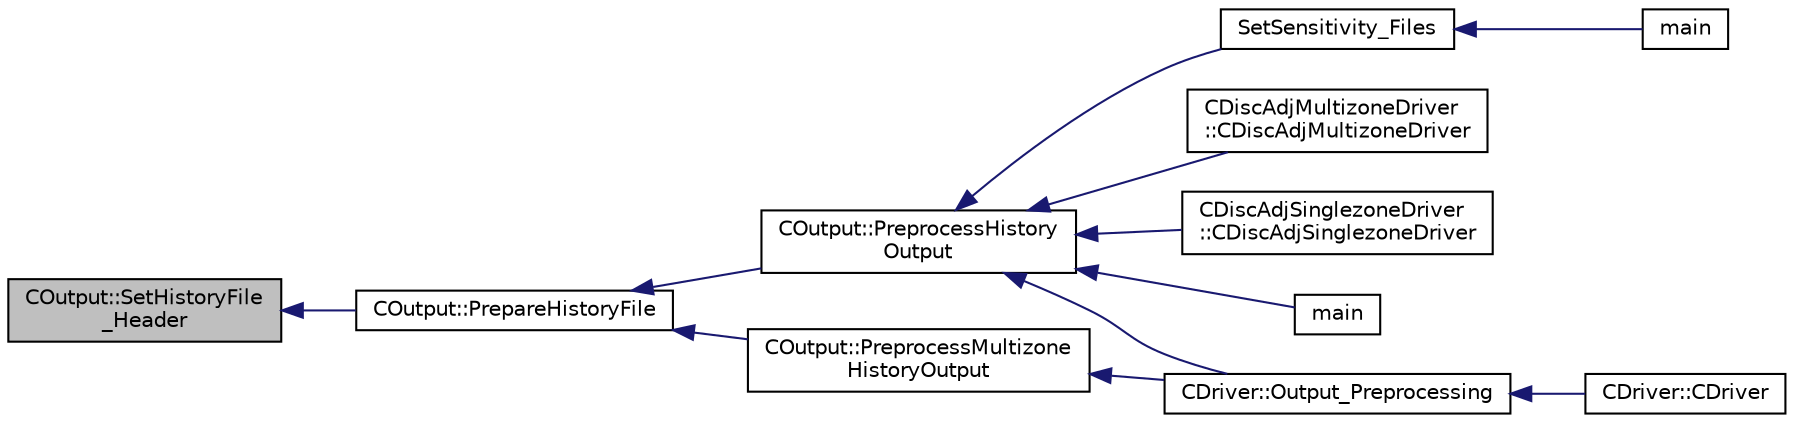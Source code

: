 digraph "COutput::SetHistoryFile_Header"
{
  edge [fontname="Helvetica",fontsize="10",labelfontname="Helvetica",labelfontsize="10"];
  node [fontname="Helvetica",fontsize="10",shape=record];
  rankdir="LR";
  Node829 [label="COutput::SetHistoryFile\l_Header",height=0.2,width=0.4,color="black", fillcolor="grey75", style="filled", fontcolor="black"];
  Node829 -> Node830 [dir="back",color="midnightblue",fontsize="10",style="solid",fontname="Helvetica"];
  Node830 [label="COutput::PrepareHistoryFile",height=0.2,width=0.4,color="black", fillcolor="white", style="filled",URL="$class_c_output.html#a3407b42ec9ed68db746446e34d17dc3e",tooltip="Open the history file and write the header. "];
  Node830 -> Node831 [dir="back",color="midnightblue",fontsize="10",style="solid",fontname="Helvetica"];
  Node831 [label="COutput::PreprocessHistory\lOutput",height=0.2,width=0.4,color="black", fillcolor="white", style="filled",URL="$class_c_output.html#afbd232d7c9236d1415382a195f6cff4e",tooltip="Preprocess the history output by setting the history fields and opening the history file..."];
  Node831 -> Node832 [dir="back",color="midnightblue",fontsize="10",style="solid",fontname="Helvetica"];
  Node832 [label="CDiscAdjMultizoneDriver\l::CDiscAdjMultizoneDriver",height=0.2,width=0.4,color="black", fillcolor="white", style="filled",URL="$class_c_disc_adj_multizone_driver.html#a4cfdd2d2d3b7cc7a40052d13d918da2f",tooltip="Constructor of the class. "];
  Node831 -> Node833 [dir="back",color="midnightblue",fontsize="10",style="solid",fontname="Helvetica"];
  Node833 [label="CDiscAdjSinglezoneDriver\l::CDiscAdjSinglezoneDriver",height=0.2,width=0.4,color="black", fillcolor="white", style="filled",URL="$class_c_disc_adj_singlezone_driver.html#a0194e68e223aeda2e78f09cc413079ac",tooltip="Constructor of the class. "];
  Node831 -> Node834 [dir="back",color="midnightblue",fontsize="10",style="solid",fontname="Helvetica"];
  Node834 [label="CDriver::Output_Preprocessing",height=0.2,width=0.4,color="black", fillcolor="white", style="filled",URL="$class_c_driver.html#a7ca93236effb813c3af9e00688659976",tooltip="Preprocess the output container. "];
  Node834 -> Node835 [dir="back",color="midnightblue",fontsize="10",style="solid",fontname="Helvetica"];
  Node835 [label="CDriver::CDriver",height=0.2,width=0.4,color="black", fillcolor="white", style="filled",URL="$class_c_driver.html#a3fca4a013a6efa9bbb38fe78a86b5f3d",tooltip="Constructor of the class. "];
  Node831 -> Node836 [dir="back",color="midnightblue",fontsize="10",style="solid",fontname="Helvetica"];
  Node836 [label="main",height=0.2,width=0.4,color="black", fillcolor="white", style="filled",URL="$_s_u2___d_e_f_8cpp.html#a0ddf1224851353fc92bfbff6f499fa97"];
  Node831 -> Node837 [dir="back",color="midnightblue",fontsize="10",style="solid",fontname="Helvetica"];
  Node837 [label="SetSensitivity_Files",height=0.2,width=0.4,color="black", fillcolor="white", style="filled",URL="$_s_u2___d_o_t_8cpp.html#a63d4fd49ad25f4916709545fb847948c",tooltip="Write the sensitivity (including mesh sensitivity) computed with the discrete adjoint method on the s..."];
  Node837 -> Node838 [dir="back",color="midnightblue",fontsize="10",style="solid",fontname="Helvetica"];
  Node838 [label="main",height=0.2,width=0.4,color="black", fillcolor="white", style="filled",URL="$_s_u2___d_o_t_8cpp.html#a0ddf1224851353fc92bfbff6f499fa97"];
  Node830 -> Node839 [dir="back",color="midnightblue",fontsize="10",style="solid",fontname="Helvetica"];
  Node839 [label="COutput::PreprocessMultizone\lHistoryOutput",height=0.2,width=0.4,color="black", fillcolor="white", style="filled",URL="$class_c_output.html#a638e3fa3f488f610107742dda71c1b53",tooltip="Preprocess the history output by setting the history fields and opening the history file..."];
  Node839 -> Node834 [dir="back",color="midnightblue",fontsize="10",style="solid",fontname="Helvetica"];
}
